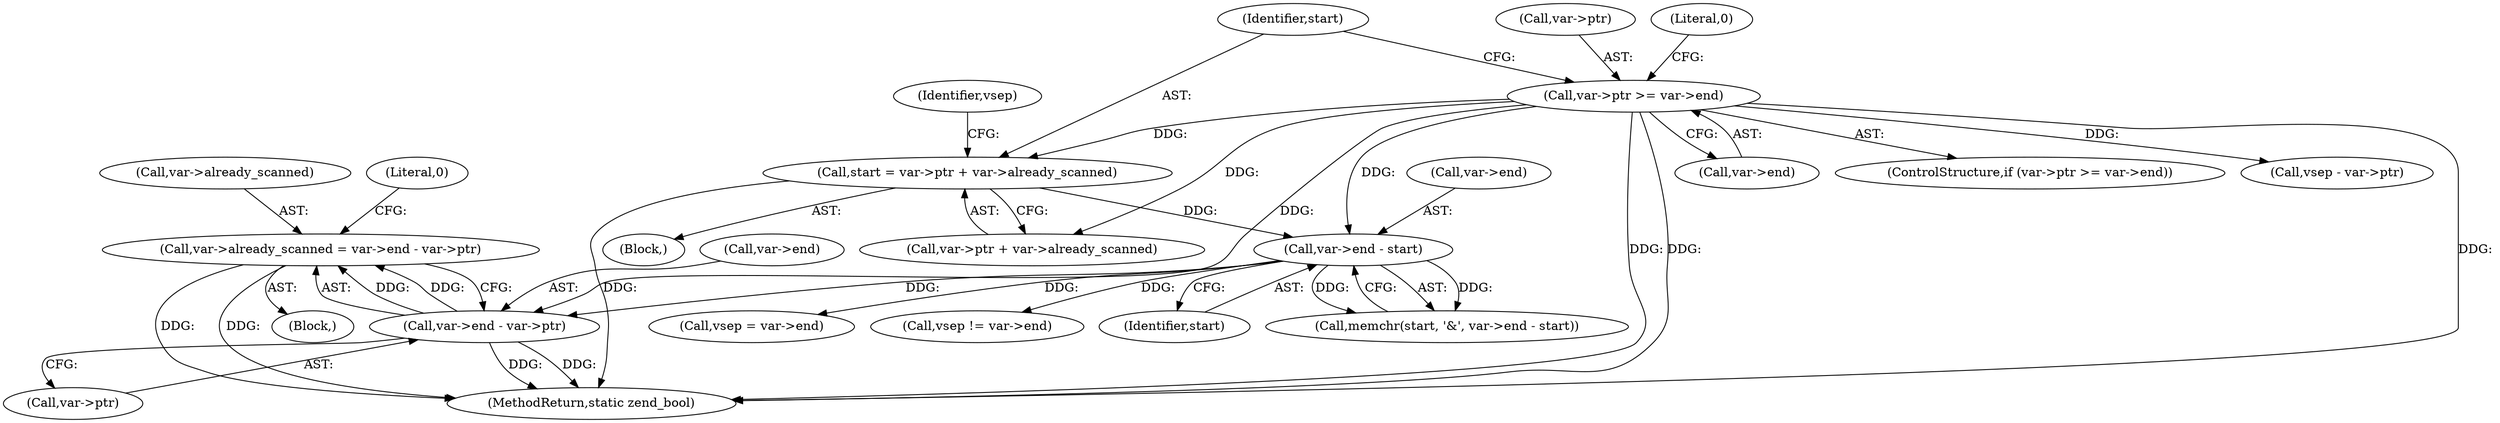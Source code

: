 digraph "0_php-src_a15bffd105ac28fd0dd9b596632dbf035238fda3@API" {
"1000152" [label="(Call,var->already_scanned = var->end - var->ptr)"];
"1000156" [label="(Call,var->end - var->ptr)"];
"1000139" [label="(Call,var->end - start)"];
"1000115" [label="(Call,var->ptr >= var->end)"];
"1000125" [label="(Call,start = var->ptr + var->already_scanned)"];
"1000124" [label="(Literal,0)"];
"1000151" [label="(Block,)"];
"1000126" [label="(Identifier,start)"];
"1000160" [label="(Call,var->ptr)"];
"1000153" [label="(Call,var->already_scanned)"];
"1000167" [label="(Call,vsep = var->end)"];
"1000156" [label="(Call,var->end - var->ptr)"];
"1000164" [label="(Literal,0)"];
"1000152" [label="(Call,var->already_scanned = var->end - var->ptr)"];
"1000127" [label="(Call,var->ptr + var->already_scanned)"];
"1000276" [label="(MethodReturn,static zend_bool)"];
"1000119" [label="(Call,var->end)"];
"1000157" [label="(Call,var->end)"];
"1000139" [label="(Call,var->end - start)"];
"1000125" [label="(Call,start = var->ptr + var->already_scanned)"];
"1000114" [label="(ControlStructure,if (var->ptr >= var->end))"];
"1000264" [label="(Call,vsep != var->end)"];
"1000143" [label="(Identifier,start)"];
"1000115" [label="(Call,var->ptr >= var->end)"];
"1000136" [label="(Call,memchr(start, '&', var->end - start))"];
"1000106" [label="(Block,)"];
"1000116" [label="(Call,var->ptr)"];
"1000179" [label="(Call,vsep - var->ptr)"];
"1000140" [label="(Call,var->end)"];
"1000135" [label="(Identifier,vsep)"];
"1000152" -> "1000151"  [label="AST: "];
"1000152" -> "1000156"  [label="CFG: "];
"1000153" -> "1000152"  [label="AST: "];
"1000156" -> "1000152"  [label="AST: "];
"1000164" -> "1000152"  [label="CFG: "];
"1000152" -> "1000276"  [label="DDG: "];
"1000152" -> "1000276"  [label="DDG: "];
"1000156" -> "1000152"  [label="DDG: "];
"1000156" -> "1000152"  [label="DDG: "];
"1000156" -> "1000160"  [label="CFG: "];
"1000157" -> "1000156"  [label="AST: "];
"1000160" -> "1000156"  [label="AST: "];
"1000156" -> "1000276"  [label="DDG: "];
"1000156" -> "1000276"  [label="DDG: "];
"1000139" -> "1000156"  [label="DDG: "];
"1000115" -> "1000156"  [label="DDG: "];
"1000139" -> "1000136"  [label="AST: "];
"1000139" -> "1000143"  [label="CFG: "];
"1000140" -> "1000139"  [label="AST: "];
"1000143" -> "1000139"  [label="AST: "];
"1000136" -> "1000139"  [label="CFG: "];
"1000139" -> "1000136"  [label="DDG: "];
"1000139" -> "1000136"  [label="DDG: "];
"1000115" -> "1000139"  [label="DDG: "];
"1000125" -> "1000139"  [label="DDG: "];
"1000139" -> "1000167"  [label="DDG: "];
"1000139" -> "1000264"  [label="DDG: "];
"1000115" -> "1000114"  [label="AST: "];
"1000115" -> "1000119"  [label="CFG: "];
"1000116" -> "1000115"  [label="AST: "];
"1000119" -> "1000115"  [label="AST: "];
"1000124" -> "1000115"  [label="CFG: "];
"1000126" -> "1000115"  [label="CFG: "];
"1000115" -> "1000276"  [label="DDG: "];
"1000115" -> "1000276"  [label="DDG: "];
"1000115" -> "1000276"  [label="DDG: "];
"1000115" -> "1000125"  [label="DDG: "];
"1000115" -> "1000127"  [label="DDG: "];
"1000115" -> "1000179"  [label="DDG: "];
"1000125" -> "1000106"  [label="AST: "];
"1000125" -> "1000127"  [label="CFG: "];
"1000126" -> "1000125"  [label="AST: "];
"1000127" -> "1000125"  [label="AST: "];
"1000135" -> "1000125"  [label="CFG: "];
"1000125" -> "1000276"  [label="DDG: "];
}

